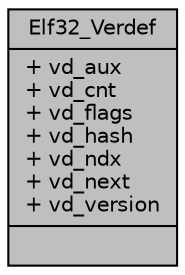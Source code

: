 digraph "Elf32_Verdef"
{
 // LATEX_PDF_SIZE
  edge [fontname="Helvetica",fontsize="10",labelfontname="Helvetica",labelfontsize="10"];
  node [fontname="Helvetica",fontsize="10",shape=record];
  Node1 [label="{Elf32_Verdef\n|+ vd_aux\l+ vd_cnt\l+ vd_flags\l+ vd_hash\l+ vd_ndx\l+ vd_next\l+ vd_version\l|}",height=0.2,width=0.4,color="black", fillcolor="grey75", style="filled", fontcolor="black",tooltip=" "];
}
